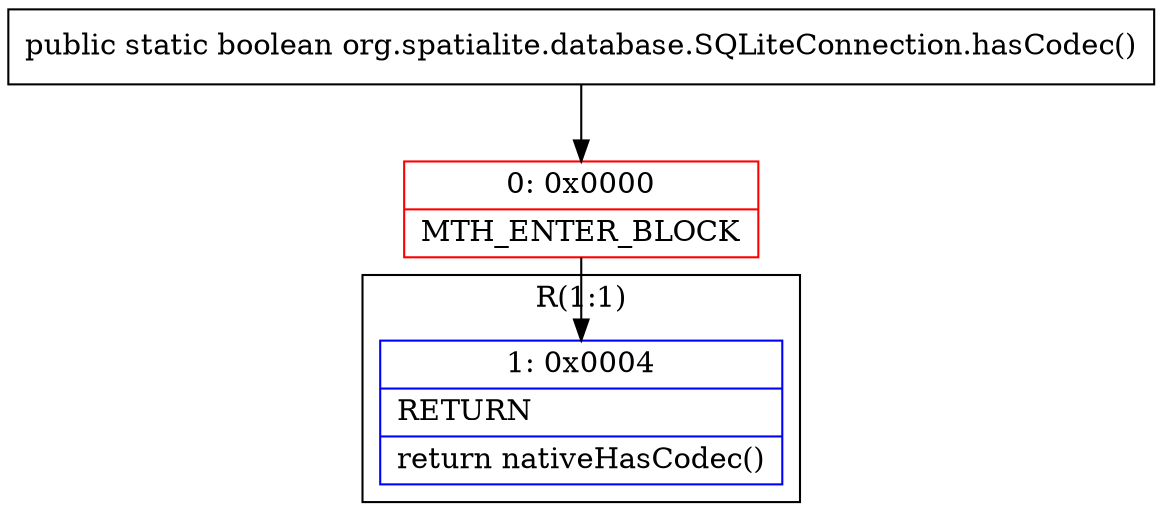 digraph "CFG fororg.spatialite.database.SQLiteConnection.hasCodec()Z" {
subgraph cluster_Region_1088419082 {
label = "R(1:1)";
node [shape=record,color=blue];
Node_1 [shape=record,label="{1\:\ 0x0004|RETURN\l|return nativeHasCodec()\l}"];
}
Node_0 [shape=record,color=red,label="{0\:\ 0x0000|MTH_ENTER_BLOCK\l}"];
MethodNode[shape=record,label="{public static boolean org.spatialite.database.SQLiteConnection.hasCodec() }"];
MethodNode -> Node_0;
Node_0 -> Node_1;
}

